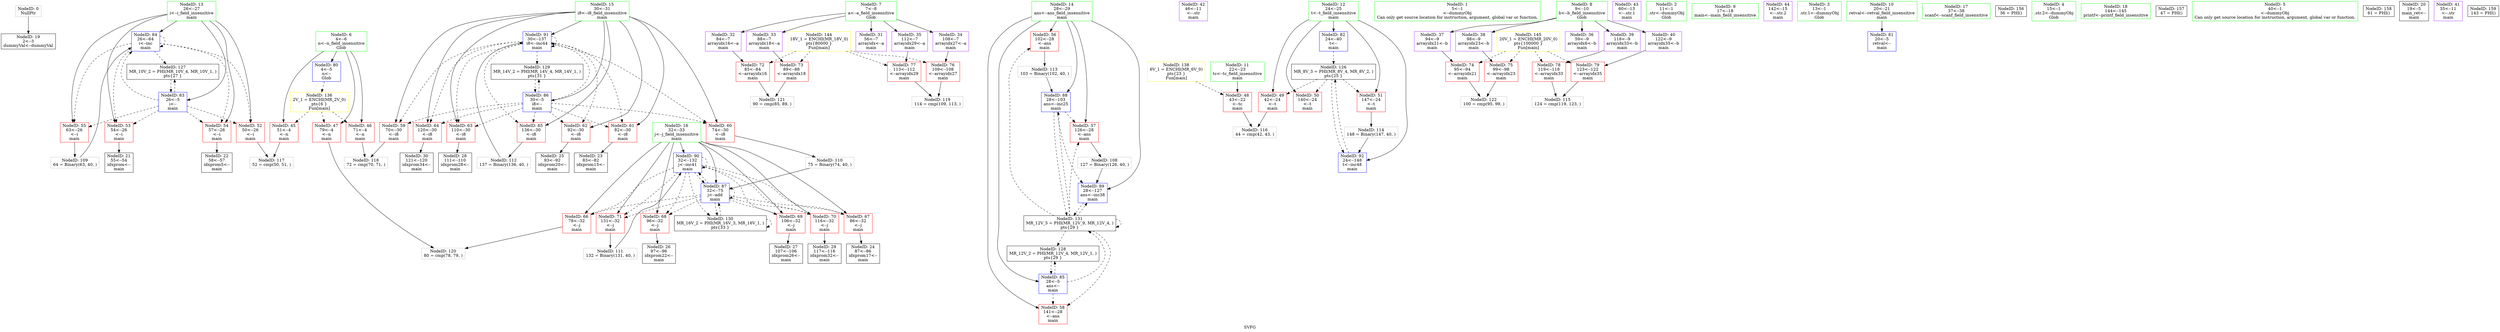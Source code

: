 digraph "SVFG" {
	label="SVFG";

	Node0x55af9ce41050 [shape=record,color=grey,label="{NodeID: 0\nNullPtr}"];
	Node0x55af9ce41050 -> Node0x55af9ce41600[style=solid];
	Node0x55af9ce5b660 [shape=record,color=blue,label="{NodeID: 90\n32\<--132\nj\<--inc41\nmain\n}"];
	Node0x55af9ce5b660 -> Node0x55af9ce5a2b0[style=dashed];
	Node0x55af9ce5b660 -> Node0x55af9ce5a380[style=dashed];
	Node0x55af9ce5b660 -> Node0x55af9ce5a450[style=dashed];
	Node0x55af9ce5b660 -> Node0x55af9ce5a520[style=dashed];
	Node0x55af9ce5b660 -> Node0x55af9ce5a5f0[style=dashed];
	Node0x55af9ce5b660 -> Node0x55af9ce5a6c0[style=dashed];
	Node0x55af9ce5b660 -> Node0x55af9ce5b3f0[style=dashed];
	Node0x55af9ce5b660 -> Node0x55af9ce5b660[style=dashed];
	Node0x55af9ce5b660 -> Node0x55af9ce65220[style=dashed];
	Node0x55af9ce3ff10 [shape=record,color=green,label="{NodeID: 7\n7\<--8\na\<--a_field_insensitive\nGlob }"];
	Node0x55af9ce3ff10 -> Node0x55af9ce57620[style=solid];
	Node0x55af9ce3ff10 -> Node0x55af9ce576f0[style=solid];
	Node0x55af9ce3ff10 -> Node0x55af9ce577c0[style=solid];
	Node0x55af9ce3ff10 -> Node0x55af9ce57890[style=solid];
	Node0x55af9ce3ff10 -> Node0x55af9ce57960[style=solid];
	Node0x55af9ce411f0 [shape=record,color=green,label="{NodeID: 14\n28\<--29\nans\<--ans_field_insensitive\nmain\n}"];
	Node0x55af9ce411f0 -> Node0x55af9ce59a90[style=solid];
	Node0x55af9ce411f0 -> Node0x55af9ce59b60[style=solid];
	Node0x55af9ce411f0 -> Node0x55af9ce59c30[style=solid];
	Node0x55af9ce411f0 -> Node0x55af9ce5b250[style=solid];
	Node0x55af9ce411f0 -> Node0x55af9ce5b4c0[style=solid];
	Node0x55af9ce411f0 -> Node0x55af9ce5b590[style=solid];
	Node0x55af9ce417d0 [shape=record,color=black,label="{NodeID: 21\n55\<--54\nidxprom\<--\nmain\n}"];
	Node0x55af9ce5d0a0 [shape=record,color=grey,label="{NodeID: 111\n132 = Binary(131, 40, )\n}"];
	Node0x55af9ce5d0a0 -> Node0x55af9ce5b660[style=solid];
	Node0x55af9ce573b0 [shape=record,color=black,label="{NodeID: 28\n111\<--110\nidxprom28\<--\nmain\n}"];
	Node0x55af9ce5db20 [shape=record,color=grey,label="{NodeID: 118\n72 = cmp(70, 71, )\n}"];
	Node0x55af9ce57960 [shape=record,color=purple,label="{NodeID: 35\n112\<--7\narrayidx29\<--a\nmain\n}"];
	Node0x55af9ce57960 -> Node0x55af9ce5aba0[style=solid];
	Node0x55af9ce57f10 [shape=record,color=purple,label="{NodeID: 42\n46\<--11\n\<--.str\nmain\n}"];
	Node0x55af9ce594e0 [shape=record,color=red,label="{NodeID: 49\n42\<--24\n\<--t\nmain\n}"];
	Node0x55af9ce594e0 -> Node0x55af9ce5d820[style=solid];
	Node0x55af9ce59a90 [shape=record,color=red,label="{NodeID: 56\n102\<--28\n\<--ans\nmain\n}"];
	Node0x55af9ce59a90 -> Node0x55af9ce5d3a0[style=solid];
	Node0x55af9ce5a040 [shape=record,color=red,label="{NodeID: 63\n110\<--30\n\<--i8\nmain\n}"];
	Node0x55af9ce5a040 -> Node0x55af9ce573b0[style=solid];
	Node0x55af9ce5a5f0 [shape=record,color=red,label="{NodeID: 70\n116\<--32\n\<--j\nmain\n}"];
	Node0x55af9ce5a5f0 -> Node0x55af9ce57480[style=solid];
	Node0x55af9ce5aba0 [shape=record,color=red,label="{NodeID: 77\n113\<--112\n\<--arrayidx29\nmain\n}"];
	Node0x55af9ce5aba0 -> Node0x55af9ce5dca0[style=solid];
	Node0x55af9ce5b180 [shape=record,color=blue,label="{NodeID: 84\n26\<--64\ni\<--inc\nmain\n}"];
	Node0x55af9ce5b180 -> Node0x55af9ce59750[style=dashed];
	Node0x55af9ce5b180 -> Node0x55af9ce59820[style=dashed];
	Node0x55af9ce5b180 -> Node0x55af9ce598f0[style=dashed];
	Node0x55af9ce5b180 -> Node0x55af9ce599c0[style=dashed];
	Node0x55af9ce5b180 -> Node0x55af9ce5b180[style=dashed];
	Node0x55af9ce5b180 -> Node0x55af9ce64320[style=dashed];
	Node0x55af9ce3fdc0 [shape=record,color=green,label="{NodeID: 1\n5\<--1\n\<--dummyObj\nCan only get source location for instruction, argument, global var or function.}"];
	Node0x55af9ce5b730 [shape=record,color=blue,label="{NodeID: 91\n30\<--137\ni8\<--inc44\nmain\n}"];
	Node0x55af9ce5b730 -> Node0x55af9ce59d00[style=dashed];
	Node0x55af9ce5b730 -> Node0x55af9ce59dd0[style=dashed];
	Node0x55af9ce5b730 -> Node0x55af9ce59ea0[style=dashed];
	Node0x55af9ce5b730 -> Node0x55af9ce59f70[style=dashed];
	Node0x55af9ce5b730 -> Node0x55af9ce5a040[style=dashed];
	Node0x55af9ce5b730 -> Node0x55af9ce5a110[style=dashed];
	Node0x55af9ce5b730 -> Node0x55af9ce5a1e0[style=dashed];
	Node0x55af9ce5b730 -> Node0x55af9ce5b730[style=dashed];
	Node0x55af9ce5b730 -> Node0x55af9ce64d20[style=dashed];
	Node0x55af9ce3ffa0 [shape=record,color=green,label="{NodeID: 8\n9\<--10\nb\<--b_field_insensitive\nGlob }"];
	Node0x55af9ce3ffa0 -> Node0x55af9ce57a30[style=solid];
	Node0x55af9ce3ffa0 -> Node0x55af9ce57b00[style=solid];
	Node0x55af9ce3ffa0 -> Node0x55af9ce57bd0[style=solid];
	Node0x55af9ce3ffa0 -> Node0x55af9ce57ca0[style=solid];
	Node0x55af9ce3ffa0 -> Node0x55af9ce57d70[style=solid];
	Node0x55af9ce412c0 [shape=record,color=green,label="{NodeID: 15\n30\<--31\ni8\<--i8_field_insensitive\nmain\n}"];
	Node0x55af9ce412c0 -> Node0x55af9ce59d00[style=solid];
	Node0x55af9ce412c0 -> Node0x55af9ce59dd0[style=solid];
	Node0x55af9ce412c0 -> Node0x55af9ce59ea0[style=solid];
	Node0x55af9ce412c0 -> Node0x55af9ce59f70[style=solid];
	Node0x55af9ce412c0 -> Node0x55af9ce5a040[style=solid];
	Node0x55af9ce412c0 -> Node0x55af9ce5a110[style=solid];
	Node0x55af9ce412c0 -> Node0x55af9ce5a1e0[style=solid];
	Node0x55af9ce412c0 -> Node0x55af9ce5b320[style=solid];
	Node0x55af9ce412c0 -> Node0x55af9ce5b730[style=solid];
	Node0x55af9ce418a0 [shape=record,color=black,label="{NodeID: 22\n58\<--57\nidxprom5\<--\nmain\n}"];
	Node0x55af9ce5d220 [shape=record,color=grey,label="{NodeID: 112\n137 = Binary(136, 40, )\n}"];
	Node0x55af9ce5d220 -> Node0x55af9ce5b730[style=solid];
	Node0x55af9ce57480 [shape=record,color=black,label="{NodeID: 29\n117\<--116\nidxprom32\<--\nmain\n}"];
	Node0x55af9ce5dca0 [shape=record,color=grey,label="{NodeID: 119\n114 = cmp(109, 113, )\n}"];
	Node0x55af9ce57a30 [shape=record,color=purple,label="{NodeID: 36\n59\<--9\narrayidx6\<--b\nmain\n}"];
	Node0x55af9ce63e20 [shape=record,color=black,label="{NodeID: 126\nMR_8V_3 = PHI(MR_8V_4, MR_8V_2, )\npts\{25 \}\n}"];
	Node0x55af9ce63e20 -> Node0x55af9ce594e0[style=dashed];
	Node0x55af9ce63e20 -> Node0x55af9ce595b0[style=dashed];
	Node0x55af9ce63e20 -> Node0x55af9ce59680[style=dashed];
	Node0x55af9ce63e20 -> Node0x55af9ce5b800[style=dashed];
	Node0x55af9ce57fe0 [shape=record,color=purple,label="{NodeID: 43\n60\<--13\n\<--.str.1\nmain\n}"];
	Node0x55af9ce595b0 [shape=record,color=red,label="{NodeID: 50\n140\<--24\n\<--t\nmain\n}"];
	Node0x55af9ce59b60 [shape=record,color=red,label="{NodeID: 57\n126\<--28\n\<--ans\nmain\n}"];
	Node0x55af9ce59b60 -> Node0x55af9ce5cc60[style=solid];
	Node0x55af9ce5a110 [shape=record,color=red,label="{NodeID: 64\n120\<--30\n\<--i8\nmain\n}"];
	Node0x55af9ce5a110 -> Node0x55af9ce57550[style=solid];
	Node0x55af9ce5a6c0 [shape=record,color=red,label="{NodeID: 71\n131\<--32\n\<--j\nmain\n}"];
	Node0x55af9ce5a6c0 -> Node0x55af9ce5d0a0[style=solid];
	Node0x55af9ce5ac70 [shape=record,color=red,label="{NodeID: 78\n119\<--118\n\<--arrayidx33\nmain\n}"];
	Node0x55af9ce5ac70 -> Node0x55af9ce5d6a0[style=solid];
	Node0x55af9ce5b250 [shape=record,color=blue,label="{NodeID: 85\n28\<--5\nans\<--\nmain\n}"];
	Node0x55af9ce5b250 -> Node0x55af9ce59c30[style=dashed];
	Node0x55af9ce5b250 -> Node0x55af9ce64820[style=dashed];
	Node0x55af9ce5b250 -> Node0x55af9ce65720[style=dashed];
	Node0x55af9ce40150 [shape=record,color=green,label="{NodeID: 2\n11\<--1\n.str\<--dummyObj\nGlob }"];
	Node0x55af9ce5b800 [shape=record,color=blue,label="{NodeID: 92\n24\<--148\nt\<--inc48\nmain\n}"];
	Node0x55af9ce5b800 -> Node0x55af9ce63e20[style=dashed];
	Node0x55af9ce40920 [shape=record,color=green,label="{NodeID: 9\n17\<--18\nmain\<--main_field_insensitive\n}"];
	Node0x55af9ce41390 [shape=record,color=green,label="{NodeID: 16\n32\<--33\nj\<--j_field_insensitive\nmain\n}"];
	Node0x55af9ce41390 -> Node0x55af9ce5a2b0[style=solid];
	Node0x55af9ce41390 -> Node0x55af9ce5a380[style=solid];
	Node0x55af9ce41390 -> Node0x55af9ce5a450[style=solid];
	Node0x55af9ce41390 -> Node0x55af9ce5a520[style=solid];
	Node0x55af9ce41390 -> Node0x55af9ce5a5f0[style=solid];
	Node0x55af9ce41390 -> Node0x55af9ce5a6c0[style=solid];
	Node0x55af9ce41390 -> Node0x55af9ce5b3f0[style=solid];
	Node0x55af9ce41390 -> Node0x55af9ce5b660[style=solid];
	Node0x55af9ce56fa0 [shape=record,color=black,label="{NodeID: 23\n83\<--82\nidxprom15\<--\nmain\n}"];
	Node0x55af9ce5d3a0 [shape=record,color=grey,label="{NodeID: 113\n103 = Binary(102, 40, )\n}"];
	Node0x55af9ce5d3a0 -> Node0x55af9ce5b4c0[style=solid];
	Node0x55af9ce57550 [shape=record,color=black,label="{NodeID: 30\n121\<--120\nidxprom34\<--\nmain\n}"];
	Node0x55af9ce58c10 [shape=record,color=grey,label="{NodeID: 120\n80 = cmp(78, 79, )\n}"];
	Node0x55af9ce57b00 [shape=record,color=purple,label="{NodeID: 37\n94\<--9\narrayidx21\<--b\nmain\n}"];
	Node0x55af9ce57b00 -> Node0x55af9ce5a930[style=solid];
	Node0x55af9ce64320 [shape=record,color=black,label="{NodeID: 127\nMR_10V_2 = PHI(MR_10V_4, MR_10V_1, )\npts\{27 \}\n}"];
	Node0x55af9ce64320 -> Node0x55af9ce5b0b0[style=dashed];
	Node0x55af9ce580b0 [shape=record,color=purple,label="{NodeID: 44\n142\<--15\n\<--.str.2\nmain\n}"];
	Node0x55af9ce59680 [shape=record,color=red,label="{NodeID: 51\n147\<--24\n\<--t\nmain\n}"];
	Node0x55af9ce59680 -> Node0x55af9ce5d520[style=solid];
	Node0x55af9ce59c30 [shape=record,color=red,label="{NodeID: 58\n141\<--28\n\<--ans\nmain\n}"];
	Node0x55af9ce5a1e0 [shape=record,color=red,label="{NodeID: 65\n136\<--30\n\<--i8\nmain\n}"];
	Node0x55af9ce5a1e0 -> Node0x55af9ce5d220[style=solid];
	Node0x55af9ce5a790 [shape=record,color=red,label="{NodeID: 72\n85\<--84\n\<--arrayidx16\nmain\n}"];
	Node0x55af9ce5a790 -> Node0x55af9ce58d90[style=solid];
	Node0x55af9ce5ad40 [shape=record,color=red,label="{NodeID: 79\n123\<--122\n\<--arrayidx35\nmain\n}"];
	Node0x55af9ce5ad40 -> Node0x55af9ce5d6a0[style=solid];
	Node0x55af9ce5b320 [shape=record,color=blue,label="{NodeID: 86\n30\<--5\ni8\<--\nmain\n}"];
	Node0x55af9ce5b320 -> Node0x55af9ce59d00[style=dashed];
	Node0x55af9ce5b320 -> Node0x55af9ce59dd0[style=dashed];
	Node0x55af9ce5b320 -> Node0x55af9ce59ea0[style=dashed];
	Node0x55af9ce5b320 -> Node0x55af9ce59f70[style=dashed];
	Node0x55af9ce5b320 -> Node0x55af9ce5a040[style=dashed];
	Node0x55af9ce5b320 -> Node0x55af9ce5a110[style=dashed];
	Node0x55af9ce5b320 -> Node0x55af9ce5a1e0[style=dashed];
	Node0x55af9ce5b320 -> Node0x55af9ce5b730[style=dashed];
	Node0x55af9ce5b320 -> Node0x55af9ce64d20[style=dashed];
	Node0x55af9ce56680 [shape=record,color=green,label="{NodeID: 3\n13\<--1\n.str.1\<--dummyObj\nGlob }"];
	Node0x55af9ce409f0 [shape=record,color=green,label="{NodeID: 10\n20\<--21\nretval\<--retval_field_insensitive\nmain\n}"];
	Node0x55af9ce409f0 -> Node0x55af9ce5af10[style=solid];
	Node0x55af9ce41460 [shape=record,color=green,label="{NodeID: 17\n37\<--38\nscanf\<--scanf_field_insensitive\n}"];
	Node0x55af9ce57070 [shape=record,color=black,label="{NodeID: 24\n87\<--86\nidxprom17\<--\nmain\n}"];
	Node0x55af9ce5d520 [shape=record,color=grey,label="{NodeID: 114\n148 = Binary(147, 40, )\n}"];
	Node0x55af9ce5d520 -> Node0x55af9ce5b800[style=solid];
	Node0x55af9ce57620 [shape=record,color=purple,label="{NodeID: 31\n56\<--7\narrayidx\<--a\nmain\n}"];
	Node0x55af9ce58d90 [shape=record,color=grey,label="{NodeID: 121\n90 = cmp(85, 89, )\n}"];
	Node0x55af9ce57bd0 [shape=record,color=purple,label="{NodeID: 38\n98\<--9\narrayidx23\<--b\nmain\n}"];
	Node0x55af9ce57bd0 -> Node0x55af9ce5aa00[style=solid];
	Node0x55af9ce64820 [shape=record,color=black,label="{NodeID: 128\nMR_12V_2 = PHI(MR_12V_4, MR_12V_1, )\npts\{29 \}\n}"];
	Node0x55af9ce64820 -> Node0x55af9ce5b250[style=dashed];
	Node0x55af9ce58180 [shape=record,color=red,label="{NodeID: 45\n51\<--4\n\<--n\nmain\n}"];
	Node0x55af9ce58180 -> Node0x55af9ce5d9a0[style=solid];
	Node0x55af9ce59750 [shape=record,color=red,label="{NodeID: 52\n50\<--26\n\<--i\nmain\n}"];
	Node0x55af9ce59750 -> Node0x55af9ce5d9a0[style=solid];
	Node0x55af9ce59d00 [shape=record,color=red,label="{NodeID: 59\n70\<--30\n\<--i8\nmain\n}"];
	Node0x55af9ce59d00 -> Node0x55af9ce5db20[style=solid];
	Node0x55af9ce5a2b0 [shape=record,color=red,label="{NodeID: 66\n78\<--32\n\<--j\nmain\n}"];
	Node0x55af9ce5a2b0 -> Node0x55af9ce58c10[style=solid];
	Node0x55af9cce96e0 [shape=record,color=black,label="{NodeID: 156\n36 = PHI()\n}"];
	Node0x55af9ce5a860 [shape=record,color=red,label="{NodeID: 73\n89\<--88\n\<--arrayidx18\nmain\n}"];
	Node0x55af9ce5a860 -> Node0x55af9ce58d90[style=solid];
	Node0x55af9ce5ae10 [shape=record,color=blue,label="{NodeID: 80\n4\<--5\nn\<--\nGlob }"];
	Node0x55af9ce5ae10 -> Node0x55af9ce67020[style=dashed];
	Node0x55af9ce5b3f0 [shape=record,color=blue,label="{NodeID: 87\n32\<--75\nj\<--add\nmain\n}"];
	Node0x55af9ce5b3f0 -> Node0x55af9ce5a2b0[style=dashed];
	Node0x55af9ce5b3f0 -> Node0x55af9ce5a380[style=dashed];
	Node0x55af9ce5b3f0 -> Node0x55af9ce5a450[style=dashed];
	Node0x55af9ce5b3f0 -> Node0x55af9ce5a520[style=dashed];
	Node0x55af9ce5b3f0 -> Node0x55af9ce5a5f0[style=dashed];
	Node0x55af9ce5b3f0 -> Node0x55af9ce5a6c0[style=dashed];
	Node0x55af9ce5b3f0 -> Node0x55af9ce5b3f0[style=dashed];
	Node0x55af9ce5b3f0 -> Node0x55af9ce5b660[style=dashed];
	Node0x55af9ce5b3f0 -> Node0x55af9ce65220[style=dashed];
	Node0x55af9ce56710 [shape=record,color=green,label="{NodeID: 4\n15\<--1\n.str.2\<--dummyObj\nGlob }"];
	Node0x55af9ce569c0 [shape=record,color=green,label="{NodeID: 11\n22\<--23\ntc\<--tc_field_insensitive\nmain\n}"];
	Node0x55af9ce569c0 -> Node0x55af9ce59410[style=solid];
	Node0x55af9ce41530 [shape=record,color=green,label="{NodeID: 18\n144\<--145\nprintf\<--printf_field_insensitive\n}"];
	Node0x55af9ce5cc60 [shape=record,color=grey,label="{NodeID: 108\n127 = Binary(126, 40, )\n}"];
	Node0x55af9ce5cc60 -> Node0x55af9ce5b590[style=solid];
	Node0x55af9ce57140 [shape=record,color=black,label="{NodeID: 25\n93\<--92\nidxprom20\<--\nmain\n}"];
	Node0x55af9ce5d6a0 [shape=record,color=grey,label="{NodeID: 115\n124 = cmp(119, 123, )\n}"];
	Node0x55af9ce576f0 [shape=record,color=purple,label="{NodeID: 32\n84\<--7\narrayidx16\<--a\nmain\n}"];
	Node0x55af9ce576f0 -> Node0x55af9ce5a790[style=solid];
	Node0x55af9ce58f10 [shape=record,color=grey,label="{NodeID: 122\n100 = cmp(95, 99, )\n}"];
	Node0x55af9ce57ca0 [shape=record,color=purple,label="{NodeID: 39\n118\<--9\narrayidx33\<--b\nmain\n}"];
	Node0x55af9ce57ca0 -> Node0x55af9ce5ac70[style=solid];
	Node0x55af9ce64d20 [shape=record,color=black,label="{NodeID: 129\nMR_14V_2 = PHI(MR_14V_4, MR_14V_1, )\npts\{31 \}\n}"];
	Node0x55af9ce64d20 -> Node0x55af9ce5b320[style=dashed];
	Node0x55af9ce58250 [shape=record,color=red,label="{NodeID: 46\n71\<--4\n\<--n\nmain\n}"];
	Node0x55af9ce58250 -> Node0x55af9ce5db20[style=solid];
	Node0x55af9ce67020 [shape=record,color=yellow,style=double,label="{NodeID: 136\n2V_1 = ENCHI(MR_2V_0)\npts\{6 \}\nFun[main]}"];
	Node0x55af9ce67020 -> Node0x55af9ce58180[style=dashed];
	Node0x55af9ce67020 -> Node0x55af9ce58250[style=dashed];
	Node0x55af9ce67020 -> Node0x55af9ce58320[style=dashed];
	Node0x55af9ce59820 [shape=record,color=red,label="{NodeID: 53\n54\<--26\n\<--i\nmain\n}"];
	Node0x55af9ce59820 -> Node0x55af9ce417d0[style=solid];
	Node0x55af9ce59dd0 [shape=record,color=red,label="{NodeID: 60\n74\<--30\n\<--i8\nmain\n}"];
	Node0x55af9ce59dd0 -> Node0x55af9ce5cf20[style=solid];
	Node0x55af9ce5a380 [shape=record,color=red,label="{NodeID: 67\n86\<--32\n\<--j\nmain\n}"];
	Node0x55af9ce5a380 -> Node0x55af9ce57070[style=solid];
	Node0x55af9ce6f6e0 [shape=record,color=black,label="{NodeID: 157\n47 = PHI()\n}"];
	Node0x55af9ce5a930 [shape=record,color=red,label="{NodeID: 74\n95\<--94\n\<--arrayidx21\nmain\n}"];
	Node0x55af9ce5a930 -> Node0x55af9ce58f10[style=solid];
	Node0x55af9ce5af10 [shape=record,color=blue,label="{NodeID: 81\n20\<--5\nretval\<--\nmain\n}"];
	Node0x55af9ce5b4c0 [shape=record,color=blue,label="{NodeID: 88\n28\<--103\nans\<--inc25\nmain\n}"];
	Node0x55af9ce5b4c0 -> Node0x55af9ce59b60[style=dashed];
	Node0x55af9ce5b4c0 -> Node0x55af9ce5b590[style=dashed];
	Node0x55af9ce5b4c0 -> Node0x55af9ce65720[style=dashed];
	Node0x55af9ce40300 [shape=record,color=green,label="{NodeID: 5\n40\<--1\n\<--dummyObj\nCan only get source location for instruction, argument, global var or function.}"];
	Node0x55af9ce56a90 [shape=record,color=green,label="{NodeID: 12\n24\<--25\nt\<--t_field_insensitive\nmain\n}"];
	Node0x55af9ce56a90 -> Node0x55af9ce594e0[style=solid];
	Node0x55af9ce56a90 -> Node0x55af9ce595b0[style=solid];
	Node0x55af9ce56a90 -> Node0x55af9ce59680[style=solid];
	Node0x55af9ce56a90 -> Node0x55af9ce5afe0[style=solid];
	Node0x55af9ce56a90 -> Node0x55af9ce5b800[style=solid];
	Node0x55af9ce41600 [shape=record,color=black,label="{NodeID: 19\n2\<--3\ndummyVal\<--dummyVal\n}"];
	Node0x55af9ce5cda0 [shape=record,color=grey,label="{NodeID: 109\n64 = Binary(63, 40, )\n}"];
	Node0x55af9ce5cda0 -> Node0x55af9ce5b180[style=solid];
	Node0x55af9ce57210 [shape=record,color=black,label="{NodeID: 26\n97\<--96\nidxprom22\<--\nmain\n}"];
	Node0x55af9ce5d820 [shape=record,color=grey,label="{NodeID: 116\n44 = cmp(42, 43, )\n}"];
	Node0x55af9ce577c0 [shape=record,color=purple,label="{NodeID: 33\n88\<--7\narrayidx18\<--a\nmain\n}"];
	Node0x55af9ce577c0 -> Node0x55af9ce5a860[style=solid];
	Node0x55af9ce57d70 [shape=record,color=purple,label="{NodeID: 40\n122\<--9\narrayidx35\<--b\nmain\n}"];
	Node0x55af9ce57d70 -> Node0x55af9ce5ad40[style=solid];
	Node0x55af9ce65220 [shape=record,color=black,label="{NodeID: 130\nMR_16V_2 = PHI(MR_16V_3, MR_16V_1, )\npts\{33 \}\n}"];
	Node0x55af9ce65220 -> Node0x55af9ce5b3f0[style=dashed];
	Node0x55af9ce65220 -> Node0x55af9ce65220[style=dashed];
	Node0x55af9ce58320 [shape=record,color=red,label="{NodeID: 47\n79\<--4\n\<--n\nmain\n}"];
	Node0x55af9ce58320 -> Node0x55af9ce58c10[style=solid];
	Node0x55af9ce598f0 [shape=record,color=red,label="{NodeID: 54\n57\<--26\n\<--i\nmain\n}"];
	Node0x55af9ce598f0 -> Node0x55af9ce418a0[style=solid];
	Node0x55af9ce68160 [shape=record,color=yellow,style=double,label="{NodeID: 144\n18V_1 = ENCHI(MR_18V_0)\npts\{80000 \}\nFun[main]}"];
	Node0x55af9ce68160 -> Node0x55af9ce5a790[style=dashed];
	Node0x55af9ce68160 -> Node0x55af9ce5a860[style=dashed];
	Node0x55af9ce68160 -> Node0x55af9ce5aad0[style=dashed];
	Node0x55af9ce68160 -> Node0x55af9ce5aba0[style=dashed];
	Node0x55af9ce59ea0 [shape=record,color=red,label="{NodeID: 61\n82\<--30\n\<--i8\nmain\n}"];
	Node0x55af9ce59ea0 -> Node0x55af9ce56fa0[style=solid];
	Node0x55af9ce5a450 [shape=record,color=red,label="{NodeID: 68\n96\<--32\n\<--j\nmain\n}"];
	Node0x55af9ce5a450 -> Node0x55af9ce57210[style=solid];
	Node0x55af9ce6f7e0 [shape=record,color=black,label="{NodeID: 158\n61 = PHI()\n}"];
	Node0x55af9ce5aa00 [shape=record,color=red,label="{NodeID: 75\n99\<--98\n\<--arrayidx23\nmain\n}"];
	Node0x55af9ce5aa00 -> Node0x55af9ce58f10[style=solid];
	Node0x55af9ce5afe0 [shape=record,color=blue,label="{NodeID: 82\n24\<--40\nt\<--\nmain\n}"];
	Node0x55af9ce5afe0 -> Node0x55af9ce63e20[style=dashed];
	Node0x55af9ce5b590 [shape=record,color=blue,label="{NodeID: 89\n28\<--127\nans\<--inc38\nmain\n}"];
	Node0x55af9ce5b590 -> Node0x55af9ce65720[style=dashed];
	Node0x55af9ce40390 [shape=record,color=green,label="{NodeID: 6\n4\<--6\nn\<--n_field_insensitive\nGlob }"];
	Node0x55af9ce40390 -> Node0x55af9ce58180[style=solid];
	Node0x55af9ce40390 -> Node0x55af9ce58250[style=solid];
	Node0x55af9ce40390 -> Node0x55af9ce58320[style=solid];
	Node0x55af9ce40390 -> Node0x55af9ce5ae10[style=solid];
	Node0x55af9ce56b60 [shape=record,color=green,label="{NodeID: 13\n26\<--27\ni\<--i_field_insensitive\nmain\n}"];
	Node0x55af9ce56b60 -> Node0x55af9ce59750[style=solid];
	Node0x55af9ce56b60 -> Node0x55af9ce59820[style=solid];
	Node0x55af9ce56b60 -> Node0x55af9ce598f0[style=solid];
	Node0x55af9ce56b60 -> Node0x55af9ce599c0[style=solid];
	Node0x55af9ce56b60 -> Node0x55af9ce5b0b0[style=solid];
	Node0x55af9ce56b60 -> Node0x55af9ce5b180[style=solid];
	Node0x55af9ce41700 [shape=record,color=black,label="{NodeID: 20\n19\<--5\nmain_ret\<--\nmain\n}"];
	Node0x55af9ce5cf20 [shape=record,color=grey,label="{NodeID: 110\n75 = Binary(74, 40, )\n}"];
	Node0x55af9ce5cf20 -> Node0x55af9ce5b3f0[style=solid];
	Node0x55af9ce572e0 [shape=record,color=black,label="{NodeID: 27\n107\<--106\nidxprom26\<--\nmain\n}"];
	Node0x55af9ce5d9a0 [shape=record,color=grey,label="{NodeID: 117\n52 = cmp(50, 51, )\n}"];
	Node0x55af9ce57890 [shape=record,color=purple,label="{NodeID: 34\n108\<--7\narrayidx27\<--a\nmain\n}"];
	Node0x55af9ce57890 -> Node0x55af9ce5aad0[style=solid];
	Node0x55af9ce57e40 [shape=record,color=purple,label="{NodeID: 41\n35\<--11\n\<--.str\nmain\n}"];
	Node0x55af9ce65720 [shape=record,color=black,label="{NodeID: 131\nMR_12V_5 = PHI(MR_12V_9, MR_12V_4, )\npts\{29 \}\n}"];
	Node0x55af9ce65720 -> Node0x55af9ce59a90[style=dashed];
	Node0x55af9ce65720 -> Node0x55af9ce59b60[style=dashed];
	Node0x55af9ce65720 -> Node0x55af9ce59c30[style=dashed];
	Node0x55af9ce65720 -> Node0x55af9ce5b4c0[style=dashed];
	Node0x55af9ce65720 -> Node0x55af9ce5b590[style=dashed];
	Node0x55af9ce65720 -> Node0x55af9ce64820[style=dashed];
	Node0x55af9ce65720 -> Node0x55af9ce65720[style=dashed];
	Node0x55af9ce59410 [shape=record,color=red,label="{NodeID: 48\n43\<--22\n\<--tc\nmain\n}"];
	Node0x55af9ce59410 -> Node0x55af9ce5d820[style=solid];
	Node0x55af9ce67c20 [shape=record,color=yellow,style=double,label="{NodeID: 138\n6V_1 = ENCHI(MR_6V_0)\npts\{23 \}\nFun[main]}"];
	Node0x55af9ce67c20 -> Node0x55af9ce59410[style=dashed];
	Node0x55af9ce599c0 [shape=record,color=red,label="{NodeID: 55\n63\<--26\n\<--i\nmain\n}"];
	Node0x55af9ce599c0 -> Node0x55af9ce5cda0[style=solid];
	Node0x55af9ce68240 [shape=record,color=yellow,style=double,label="{NodeID: 145\n20V_1 = ENCHI(MR_20V_0)\npts\{100000 \}\nFun[main]}"];
	Node0x55af9ce68240 -> Node0x55af9ce5a930[style=dashed];
	Node0x55af9ce68240 -> Node0x55af9ce5aa00[style=dashed];
	Node0x55af9ce68240 -> Node0x55af9ce5ac70[style=dashed];
	Node0x55af9ce68240 -> Node0x55af9ce5ad40[style=dashed];
	Node0x55af9ce59f70 [shape=record,color=red,label="{NodeID: 62\n92\<--30\n\<--i8\nmain\n}"];
	Node0x55af9ce59f70 -> Node0x55af9ce57140[style=solid];
	Node0x55af9ce5a520 [shape=record,color=red,label="{NodeID: 69\n106\<--32\n\<--j\nmain\n}"];
	Node0x55af9ce5a520 -> Node0x55af9ce572e0[style=solid];
	Node0x55af9ce6f970 [shape=record,color=black,label="{NodeID: 159\n143 = PHI()\n}"];
	Node0x55af9ce5aad0 [shape=record,color=red,label="{NodeID: 76\n109\<--108\n\<--arrayidx27\nmain\n}"];
	Node0x55af9ce5aad0 -> Node0x55af9ce5dca0[style=solid];
	Node0x55af9ce5b0b0 [shape=record,color=blue,label="{NodeID: 83\n26\<--5\ni\<--\nmain\n}"];
	Node0x55af9ce5b0b0 -> Node0x55af9ce59750[style=dashed];
	Node0x55af9ce5b0b0 -> Node0x55af9ce59820[style=dashed];
	Node0x55af9ce5b0b0 -> Node0x55af9ce598f0[style=dashed];
	Node0x55af9ce5b0b0 -> Node0x55af9ce599c0[style=dashed];
	Node0x55af9ce5b0b0 -> Node0x55af9ce5b180[style=dashed];
	Node0x55af9ce5b0b0 -> Node0x55af9ce64320[style=dashed];
}
